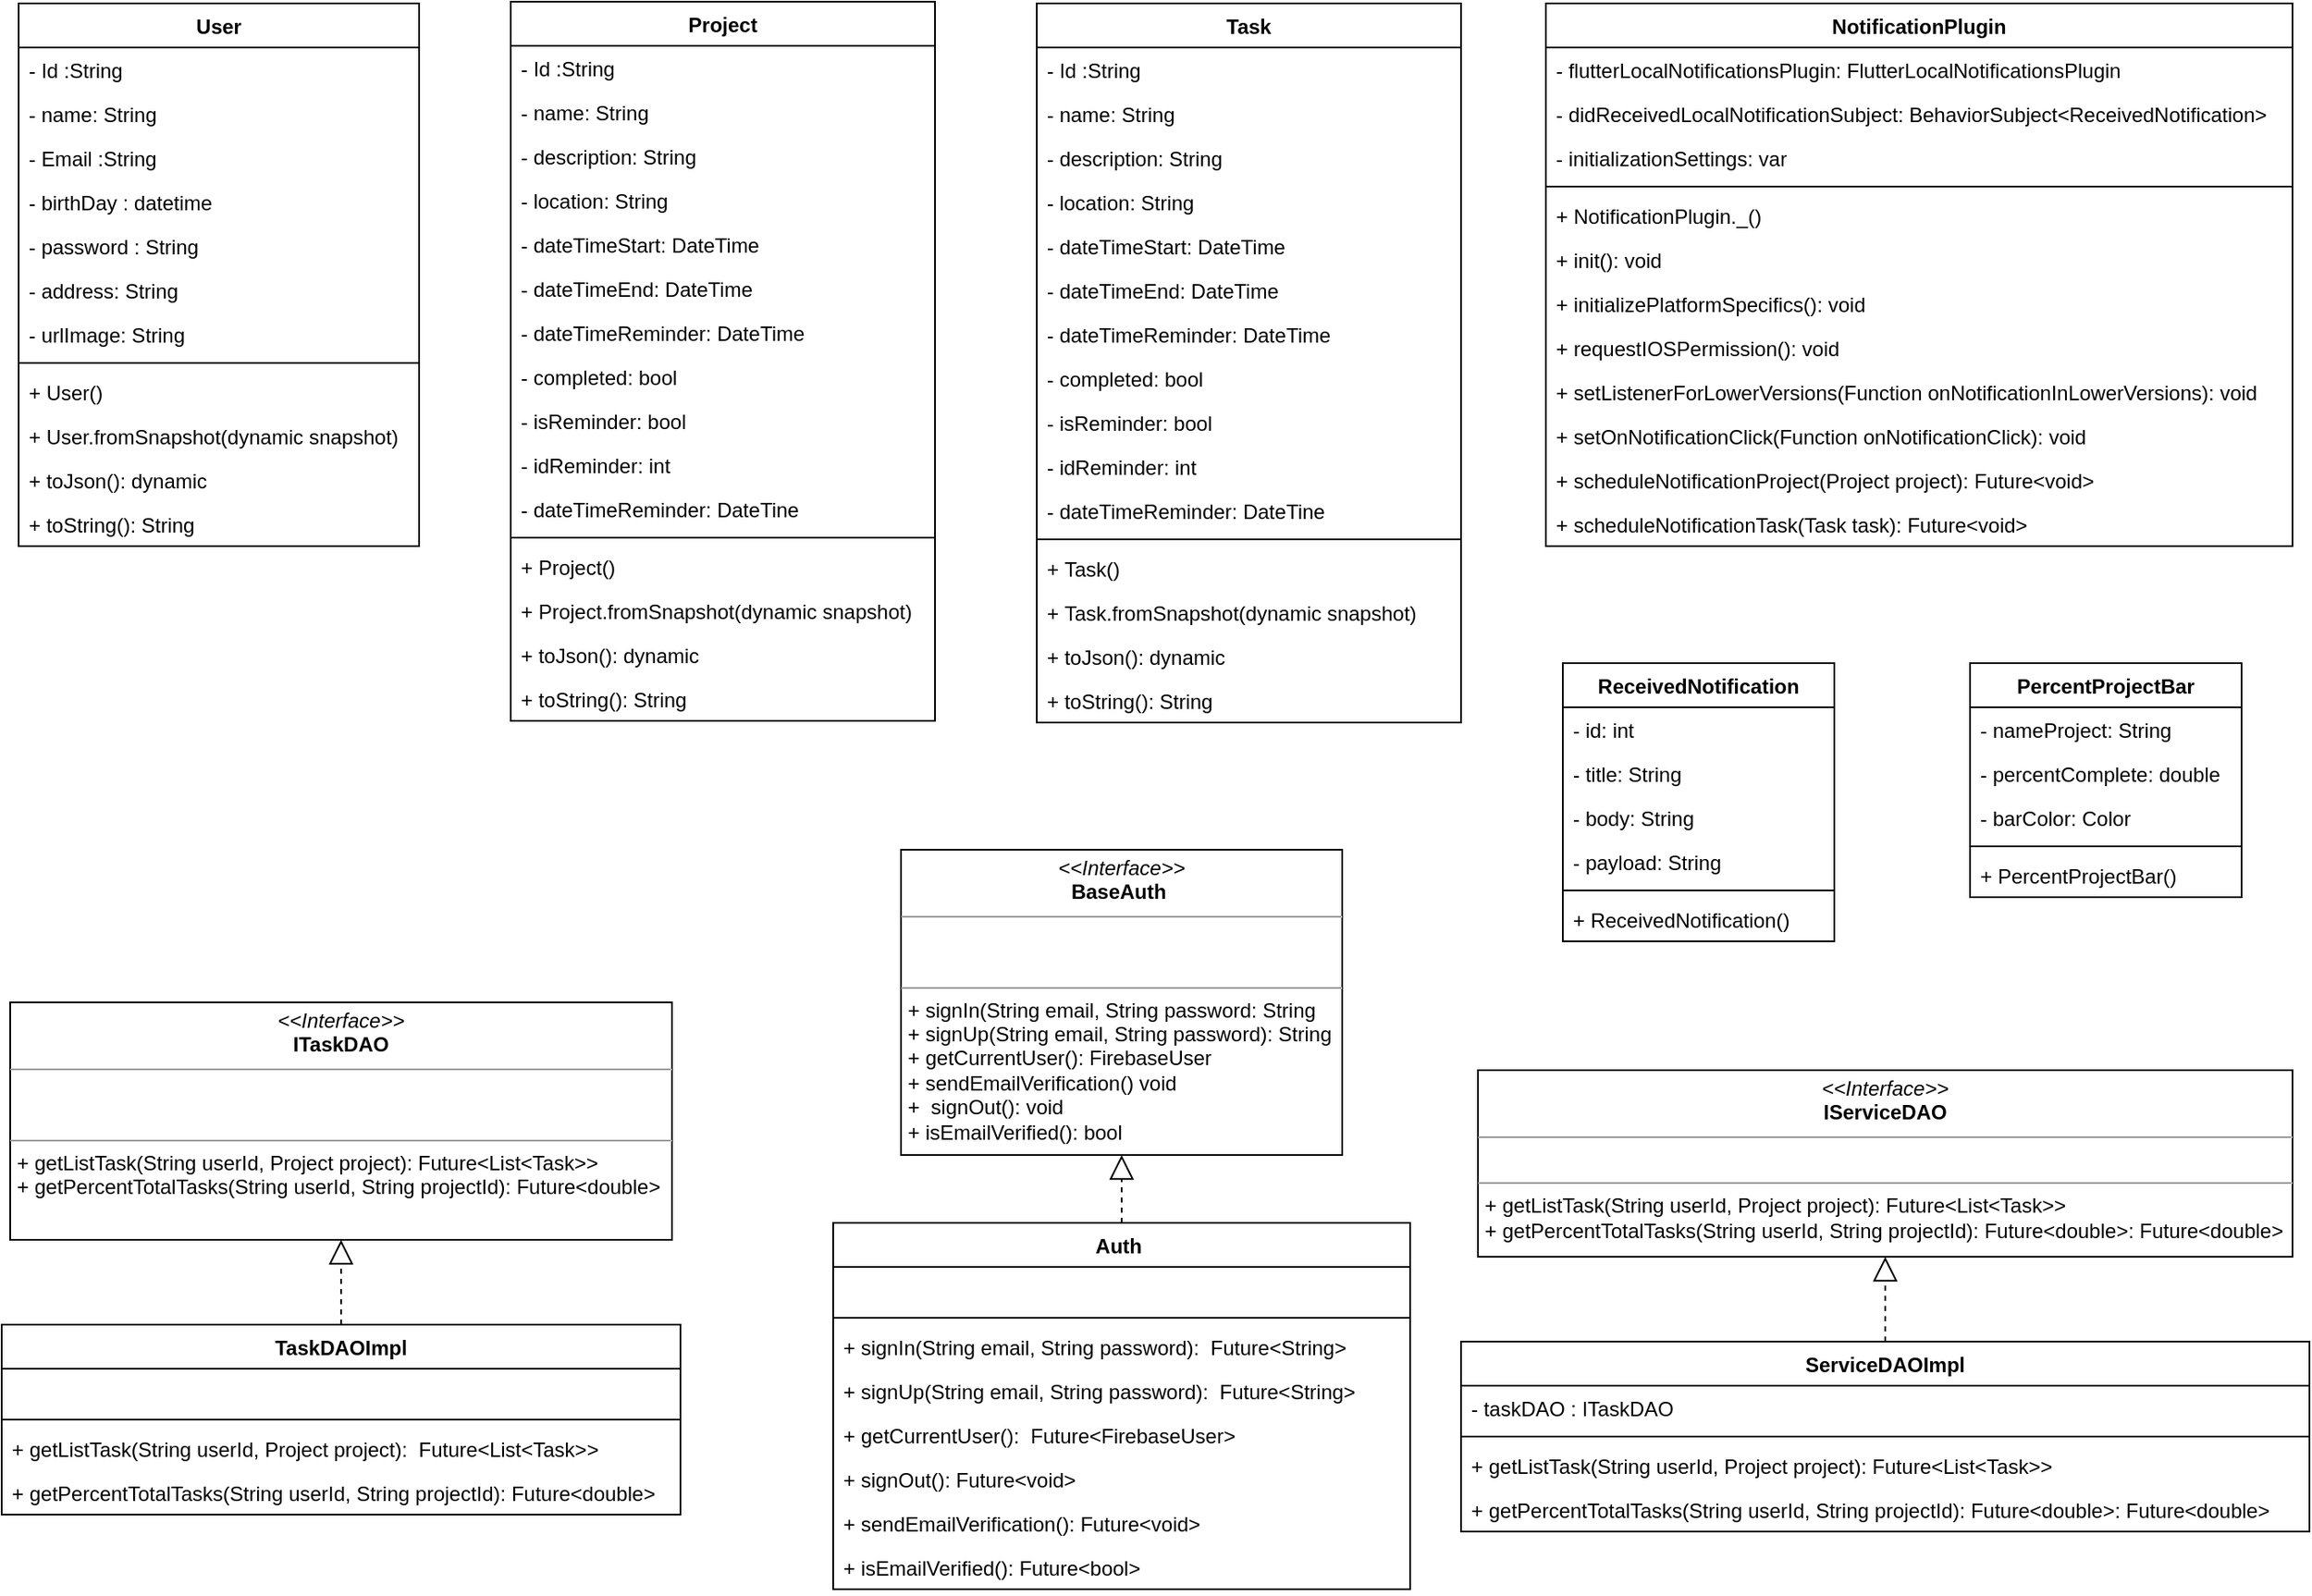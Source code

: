 <mxfile version="13.6.2" type="device" pages="2"><diagram id="C5RBs43oDa-KdzZeNtuy" name="Sơ đồ lớp"><mxGraphModel dx="852" dy="504" grid="1" gridSize="10" guides="1" tooltips="1" connect="1" arrows="1" fold="1" page="1" pageScale="1" pageWidth="827" pageHeight="1169" math="0" shadow="0"><root><mxCell id="WIyWlLk6GJQsqaUBKTNV-0"/><mxCell id="WIyWlLk6GJQsqaUBKTNV-1" parent="WIyWlLk6GJQsqaUBKTNV-0"/><mxCell id="zgOUmolnhPrq-VOvdI3u-84" value="&lt;p style=&quot;margin: 0px ; margin-top: 4px ; text-align: center&quot;&gt;&lt;i&gt;&amp;lt;&amp;lt;Interface&amp;gt;&amp;gt;&lt;/i&gt;&lt;br&gt;&lt;b&gt;ITaskDAO&lt;/b&gt;&lt;br&gt;&lt;/p&gt;&lt;hr size=&quot;1&quot;&gt;&lt;p style=&quot;margin: 0px ; margin-left: 4px&quot;&gt;&lt;br&gt;&lt;br&gt;&lt;/p&gt;&lt;hr size=&quot;1&quot;&gt;&lt;p style=&quot;margin: 0px ; margin-left: 4px&quot;&gt;+ getListTask(String userId, Project project):&amp;nbsp;Future&amp;lt;List&amp;lt;Task&amp;gt;&amp;gt;&lt;br&gt;&lt;/p&gt;&lt;p style=&quot;margin: 0px ; margin-left: 4px&quot;&gt;+&amp;nbsp;getPercentTotalTasks(String userId, String projectId):&amp;nbsp;Future&amp;lt;double&amp;gt;&lt;/p&gt;" style="verticalAlign=top;align=left;overflow=fill;fontSize=12;fontFamily=Helvetica;html=1;" parent="WIyWlLk6GJQsqaUBKTNV-1" vertex="1"><mxGeometry x="95" y="750" width="390" height="140" as="geometry"/></mxCell><mxCell id="zgOUmolnhPrq-VOvdI3u-89" value="" style="endArrow=block;dashed=1;endFill=0;endSize=12;html=1;exitX=0.5;exitY=0;exitDx=0;exitDy=0;entryX=0.5;entryY=1;entryDx=0;entryDy=0;" parent="WIyWlLk6GJQsqaUBKTNV-1" source="zgOUmolnhPrq-VOvdI3u-85" target="zgOUmolnhPrq-VOvdI3u-84" edge="1"><mxGeometry width="160" relative="1" as="geometry"><mxPoint x="580" y="1040" as="sourcePoint"/><mxPoint x="520" y="1020" as="targetPoint"/></mxGeometry></mxCell><mxCell id="E7Sa41L-DsWcDgEr7E8T-0" value="&lt;p style=&quot;margin: 0px ; margin-top: 4px ; text-align: center&quot;&gt;&lt;i&gt;&amp;lt;&amp;lt;Interface&amp;gt;&amp;gt;&lt;/i&gt;&lt;br&gt;&lt;b&gt;BaseAuth&amp;nbsp;&lt;/b&gt;&lt;br&gt;&lt;/p&gt;&lt;hr size=&quot;1&quot;&gt;&lt;p style=&quot;margin: 0px ; margin-left: 4px&quot;&gt;&lt;br&gt;&lt;br&gt;&lt;/p&gt;&lt;hr size=&quot;1&quot;&gt;&lt;p style=&quot;margin: 0px ; margin-left: 4px&quot;&gt;+ signIn(String email, String password: String&lt;br&gt;+&amp;nbsp;signUp(String email, String password): String&lt;br&gt;&lt;/p&gt;&lt;p style=&quot;margin: 0px ; margin-left: 4px&quot;&gt;+&amp;nbsp;getCurrentUser(): FirebaseUser&lt;/p&gt;&lt;p style=&quot;margin: 0px ; margin-left: 4px&quot;&gt;+ sendEmailVerification() void&lt;/p&gt;&lt;p style=&quot;margin: 0px ; margin-left: 4px&quot;&gt;+&amp;nbsp;&amp;nbsp;signOut(): void&lt;/p&gt;&lt;p style=&quot;margin: 0px ; margin-left: 4px&quot;&gt;+&amp;nbsp;isEmailVerified(): bool&lt;/p&gt;" style="verticalAlign=top;align=left;overflow=fill;fontSize=12;fontFamily=Helvetica;html=1;" parent="WIyWlLk6GJQsqaUBKTNV-1" vertex="1"><mxGeometry x="620" y="660" width="260" height="180" as="geometry"/></mxCell><mxCell id="E7Sa41L-DsWcDgEr7E8T-12" value="" style="endArrow=block;dashed=1;endFill=0;endSize=12;html=1;exitX=0.5;exitY=0;exitDx=0;exitDy=0;entryX=0.5;entryY=1;entryDx=0;entryDy=0;" parent="WIyWlLk6GJQsqaUBKTNV-1" source="E7Sa41L-DsWcDgEr7E8T-3" target="E7Sa41L-DsWcDgEr7E8T-0" edge="1"><mxGeometry width="160" relative="1" as="geometry"><mxPoint x="1169.5" y="1160" as="sourcePoint"/><mxPoint x="1169.5" y="1060" as="targetPoint"/></mxGeometry></mxCell><mxCell id="5ZVaQTAaqDMLyGEM3xmo-14" value="&lt;p style=&quot;margin: 0px ; margin-top: 4px ; text-align: center&quot;&gt;&lt;i&gt;&amp;lt;&amp;lt;Interface&amp;gt;&amp;gt;&lt;/i&gt;&lt;br&gt;&lt;b&gt;IServiceDAO&lt;/b&gt;&lt;br&gt;&lt;/p&gt;&lt;hr size=&quot;1&quot;&gt;&lt;p style=&quot;margin: 0px ; margin-left: 4px&quot;&gt;&lt;br&gt;&lt;/p&gt;&lt;hr size=&quot;1&quot;&gt;&lt;p style=&quot;margin: 0px ; margin-left: 4px&quot;&gt;+ getListTask(String userId, Project project):&amp;nbsp;Future&amp;lt;List&amp;lt;Task&amp;gt;&amp;gt;&amp;nbsp;&lt;br&gt;+ getPercentTotalTasks(String userId, String projectId):&amp;nbsp;Future&amp;lt;double&amp;gt;:&amp;nbsp;Future&amp;lt;double&amp;gt;&lt;/p&gt;" style="verticalAlign=top;align=left;overflow=fill;fontSize=12;fontFamily=Helvetica;html=1;" parent="WIyWlLk6GJQsqaUBKTNV-1" vertex="1"><mxGeometry x="960" y="790" width="480" height="110" as="geometry"/></mxCell><mxCell id="5ZVaQTAaqDMLyGEM3xmo-21" value="" style="endArrow=block;dashed=1;endFill=0;endSize=12;html=1;exitX=0.5;exitY=0;exitDx=0;exitDy=0;entryX=0.5;entryY=1;entryDx=0;entryDy=0;" parent="WIyWlLk6GJQsqaUBKTNV-1" source="5ZVaQTAaqDMLyGEM3xmo-15" target="5ZVaQTAaqDMLyGEM3xmo-14" edge="1"><mxGeometry width="160" relative="1" as="geometry"><mxPoint x="310" y="1090" as="sourcePoint"/><mxPoint x="470" y="1090" as="targetPoint"/></mxGeometry></mxCell><mxCell id="E7Sa41L-DsWcDgEr7E8T-3" value="Auth " style="swimlane;fontStyle=1;align=center;verticalAlign=top;childLayout=stackLayout;horizontal=1;startSize=26;horizontalStack=0;resizeParent=1;resizeParentMax=0;resizeLast=0;collapsible=1;marginBottom=0;" parent="WIyWlLk6GJQsqaUBKTNV-1" vertex="1"><mxGeometry x="580" y="880" width="340" height="216" as="geometry"/></mxCell><mxCell id="j83yG9mxriAAnCBUp7QZ-2" value=" " style="text;strokeColor=none;fillColor=none;align=left;verticalAlign=top;spacingLeft=4;spacingRight=4;overflow=hidden;rotatable=0;points=[[0,0.5],[1,0.5]];portConstraint=eastwest;" parent="E7Sa41L-DsWcDgEr7E8T-3" vertex="1"><mxGeometry y="26" width="340" height="26" as="geometry"/></mxCell><mxCell id="E7Sa41L-DsWcDgEr7E8T-4" value="" style="line;strokeWidth=1;fillColor=none;align=left;verticalAlign=middle;spacingTop=-1;spacingLeft=3;spacingRight=3;rotatable=0;labelPosition=right;points=[];portConstraint=eastwest;" parent="E7Sa41L-DsWcDgEr7E8T-3" vertex="1"><mxGeometry y="52" width="340" height="8" as="geometry"/></mxCell><mxCell id="E7Sa41L-DsWcDgEr7E8T-5" value="+ signIn(String email, String password):  Future&lt;String&gt;" style="text;strokeColor=none;fillColor=none;align=left;verticalAlign=top;spacingLeft=4;spacingRight=4;overflow=hidden;rotatable=0;points=[[0,0.5],[1,0.5]];portConstraint=eastwest;" parent="E7Sa41L-DsWcDgEr7E8T-3" vertex="1"><mxGeometry y="60" width="340" height="26" as="geometry"/></mxCell><mxCell id="E7Sa41L-DsWcDgEr7E8T-6" value="+ signUp(String email, String password):  Future&lt;String&gt;" style="text;strokeColor=none;fillColor=none;align=left;verticalAlign=top;spacingLeft=4;spacingRight=4;overflow=hidden;rotatable=0;points=[[0,0.5],[1,0.5]];portConstraint=eastwest;" parent="E7Sa41L-DsWcDgEr7E8T-3" vertex="1"><mxGeometry y="86" width="340" height="26" as="geometry"/></mxCell><mxCell id="E7Sa41L-DsWcDgEr7E8T-8" value="+ getCurrentUser():  Future&lt;FirebaseUser&gt;" style="text;strokeColor=none;fillColor=none;align=left;verticalAlign=top;spacingLeft=4;spacingRight=4;overflow=hidden;rotatable=0;points=[[0,0.5],[1,0.5]];portConstraint=eastwest;" parent="E7Sa41L-DsWcDgEr7E8T-3" vertex="1"><mxGeometry y="112" width="340" height="26" as="geometry"/></mxCell><mxCell id="E7Sa41L-DsWcDgEr7E8T-9" value="+ signOut(): Future&lt;void&gt;" style="text;strokeColor=none;fillColor=none;align=left;verticalAlign=top;spacingLeft=4;spacingRight=4;overflow=hidden;rotatable=0;points=[[0,0.5],[1,0.5]];portConstraint=eastwest;" parent="E7Sa41L-DsWcDgEr7E8T-3" vertex="1"><mxGeometry y="138" width="340" height="26" as="geometry"/></mxCell><mxCell id="E7Sa41L-DsWcDgEr7E8T-10" value="+ sendEmailVerification(): Future&lt;void&gt;" style="text;strokeColor=none;fillColor=none;align=left;verticalAlign=top;spacingLeft=4;spacingRight=4;overflow=hidden;rotatable=0;points=[[0,0.5],[1,0.5]];portConstraint=eastwest;" parent="E7Sa41L-DsWcDgEr7E8T-3" vertex="1"><mxGeometry y="164" width="340" height="26" as="geometry"/></mxCell><mxCell id="E7Sa41L-DsWcDgEr7E8T-11" value="+ isEmailVerified(): Future&lt;bool&gt;" style="text;strokeColor=none;fillColor=none;align=left;verticalAlign=top;spacingLeft=4;spacingRight=4;overflow=hidden;rotatable=0;points=[[0,0.5],[1,0.5]];portConstraint=eastwest;" parent="E7Sa41L-DsWcDgEr7E8T-3" vertex="1"><mxGeometry y="190" width="340" height="26" as="geometry"/></mxCell><mxCell id="zgOUmolnhPrq-VOvdI3u-85" value="TaskDAOImpl" style="swimlane;fontStyle=1;align=center;verticalAlign=top;childLayout=stackLayout;horizontal=1;startSize=26;horizontalStack=0;resizeParent=1;resizeParentMax=0;resizeLast=0;collapsible=1;marginBottom=0;" parent="WIyWlLk6GJQsqaUBKTNV-1" vertex="1"><mxGeometry x="90" y="940" width="400" height="112" as="geometry"/></mxCell><mxCell id="j83yG9mxriAAnCBUp7QZ-1" value=" " style="text;strokeColor=none;fillColor=none;align=left;verticalAlign=top;spacingLeft=4;spacingRight=4;overflow=hidden;rotatable=0;points=[[0,0.5],[1,0.5]];portConstraint=eastwest;" parent="zgOUmolnhPrq-VOvdI3u-85" vertex="1"><mxGeometry y="26" width="400" height="26" as="geometry"/></mxCell><mxCell id="zgOUmolnhPrq-VOvdI3u-86" value="" style="line;strokeWidth=1;fillColor=none;align=left;verticalAlign=middle;spacingTop=-1;spacingLeft=3;spacingRight=3;rotatable=0;labelPosition=right;points=[];portConstraint=eastwest;" parent="zgOUmolnhPrq-VOvdI3u-85" vertex="1"><mxGeometry y="52" width="400" height="8" as="geometry"/></mxCell><mxCell id="5ZVaQTAaqDMLyGEM3xmo-11" value="+ getListTask(String userId, Project project):  Future&lt;List&lt;Task&gt;&gt;" style="text;strokeColor=none;fillColor=none;align=left;verticalAlign=top;spacingLeft=4;spacingRight=4;overflow=hidden;rotatable=0;points=[[0,0.5],[1,0.5]];portConstraint=eastwest;" parent="zgOUmolnhPrq-VOvdI3u-85" vertex="1"><mxGeometry y="60" width="400" height="26" as="geometry"/></mxCell><mxCell id="zgOUmolnhPrq-VOvdI3u-87" value="+ getPercentTotalTasks(String userId, String projectId): Future&lt;double&gt;" style="text;strokeColor=none;fillColor=none;align=left;verticalAlign=top;spacingLeft=4;spacingRight=4;overflow=hidden;rotatable=0;points=[[0,0.5],[1,0.5]];portConstraint=eastwest;" parent="zgOUmolnhPrq-VOvdI3u-85" vertex="1"><mxGeometry y="86" width="400" height="26" as="geometry"/></mxCell><mxCell id="5ZVaQTAaqDMLyGEM3xmo-15" value="ServiceDAOImpl" style="swimlane;fontStyle=1;align=center;verticalAlign=top;childLayout=stackLayout;horizontal=1;startSize=26;horizontalStack=0;resizeParent=1;resizeParentMax=0;resizeLast=0;collapsible=1;marginBottom=0;" parent="WIyWlLk6GJQsqaUBKTNV-1" vertex="1"><mxGeometry x="950" y="950" width="500" height="112" as="geometry"/></mxCell><mxCell id="5ZVaQTAaqDMLyGEM3xmo-16" value="- taskDAO : ITaskDAO" style="text;strokeColor=none;fillColor=none;align=left;verticalAlign=top;spacingLeft=4;spacingRight=4;overflow=hidden;rotatable=0;points=[[0,0.5],[1,0.5]];portConstraint=eastwest;" parent="5ZVaQTAaqDMLyGEM3xmo-15" vertex="1"><mxGeometry y="26" width="500" height="26" as="geometry"/></mxCell><mxCell id="5ZVaQTAaqDMLyGEM3xmo-17" value="" style="line;strokeWidth=1;fillColor=none;align=left;verticalAlign=middle;spacingTop=-1;spacingLeft=3;spacingRight=3;rotatable=0;labelPosition=right;points=[];portConstraint=eastwest;" parent="5ZVaQTAaqDMLyGEM3xmo-15" vertex="1"><mxGeometry y="52" width="500" height="8" as="geometry"/></mxCell><mxCell id="5ZVaQTAaqDMLyGEM3xmo-20" value="+ getListTask(String userId, Project project): Future&lt;List&lt;Task&gt;&gt; " style="text;strokeColor=none;fillColor=none;align=left;verticalAlign=top;spacingLeft=4;spacingRight=4;overflow=hidden;rotatable=0;points=[[0,0.5],[1,0.5]];portConstraint=eastwest;" parent="5ZVaQTAaqDMLyGEM3xmo-15" vertex="1"><mxGeometry y="60" width="500" height="26" as="geometry"/></mxCell><mxCell id="5ZVaQTAaqDMLyGEM3xmo-18" value="+ getPercentTotalTasks(String userId, String projectId): Future&lt;double&gt;: Future&lt;double&gt;" style="text;strokeColor=none;fillColor=none;align=left;verticalAlign=top;spacingLeft=4;spacingRight=4;overflow=hidden;rotatable=0;points=[[0,0.5],[1,0.5]];portConstraint=eastwest;" parent="5ZVaQTAaqDMLyGEM3xmo-15" vertex="1"><mxGeometry y="86" width="500" height="26" as="geometry"/></mxCell><mxCell id="zgOUmolnhPrq-VOvdI3u-1" value="User" style="swimlane;fontStyle=1;align=center;verticalAlign=top;childLayout=stackLayout;horizontal=1;startSize=26;horizontalStack=0;resizeParent=1;resizeParentMax=0;resizeLast=0;collapsible=1;marginBottom=0;" parent="WIyWlLk6GJQsqaUBKTNV-1" vertex="1"><mxGeometry x="100" y="161" width="236" height="320" as="geometry"/></mxCell><mxCell id="zgOUmolnhPrq-VOvdI3u-70" value="- Id :String" style="text;strokeColor=none;fillColor=none;align=left;verticalAlign=top;spacingLeft=4;spacingRight=4;overflow=hidden;rotatable=0;points=[[0,0.5],[1,0.5]];portConstraint=eastwest;" parent="zgOUmolnhPrq-VOvdI3u-1" vertex="1"><mxGeometry y="26" width="236" height="26" as="geometry"/></mxCell><mxCell id="zgOUmolnhPrq-VOvdI3u-71" value="- name: String" style="text;strokeColor=none;fillColor=none;align=left;verticalAlign=top;spacingLeft=4;spacingRight=4;overflow=hidden;rotatable=0;points=[[0,0.5],[1,0.5]];portConstraint=eastwest;" parent="zgOUmolnhPrq-VOvdI3u-1" vertex="1"><mxGeometry y="52" width="236" height="26" as="geometry"/></mxCell><mxCell id="zgOUmolnhPrq-VOvdI3u-5" value="- Email :String" style="text;strokeColor=none;fillColor=none;align=left;verticalAlign=top;spacingLeft=4;spacingRight=4;overflow=hidden;rotatable=0;points=[[0,0.5],[1,0.5]];portConstraint=eastwest;" parent="zgOUmolnhPrq-VOvdI3u-1" vertex="1"><mxGeometry y="78" width="236" height="26" as="geometry"/></mxCell><mxCell id="zgOUmolnhPrq-VOvdI3u-9" value="- birthDay : datetime" style="text;strokeColor=none;fillColor=none;align=left;verticalAlign=top;spacingLeft=4;spacingRight=4;overflow=hidden;rotatable=0;points=[[0,0.5],[1,0.5]];portConstraint=eastwest;" parent="zgOUmolnhPrq-VOvdI3u-1" vertex="1"><mxGeometry y="104" width="236" height="26" as="geometry"/></mxCell><mxCell id="zgOUmolnhPrq-VOvdI3u-73" value="- password : String" style="text;strokeColor=none;fillColor=none;align=left;verticalAlign=top;spacingLeft=4;spacingRight=4;overflow=hidden;rotatable=0;points=[[0,0.5],[1,0.5]];portConstraint=eastwest;" parent="zgOUmolnhPrq-VOvdI3u-1" vertex="1"><mxGeometry y="130" width="236" height="26" as="geometry"/></mxCell><mxCell id="zgOUmolnhPrq-VOvdI3u-6" value="- address: String" style="text;strokeColor=none;fillColor=none;align=left;verticalAlign=top;spacingLeft=4;spacingRight=4;overflow=hidden;rotatable=0;points=[[0,0.5],[1,0.5]];portConstraint=eastwest;" parent="zgOUmolnhPrq-VOvdI3u-1" vertex="1"><mxGeometry y="156" width="236" height="26" as="geometry"/></mxCell><mxCell id="zgOUmolnhPrq-VOvdI3u-81" value="- urlImage: String" style="text;strokeColor=none;fillColor=none;align=left;verticalAlign=top;spacingLeft=4;spacingRight=4;overflow=hidden;rotatable=0;points=[[0,0.5],[1,0.5]];portConstraint=eastwest;" parent="zgOUmolnhPrq-VOvdI3u-1" vertex="1"><mxGeometry y="182" width="236" height="26" as="geometry"/></mxCell><mxCell id="zgOUmolnhPrq-VOvdI3u-3" value="" style="line;strokeWidth=1;fillColor=none;align=left;verticalAlign=middle;spacingTop=-1;spacingLeft=3;spacingRight=3;rotatable=0;labelPosition=right;points=[];portConstraint=eastwest;" parent="zgOUmolnhPrq-VOvdI3u-1" vertex="1"><mxGeometry y="208" width="236" height="8" as="geometry"/></mxCell><mxCell id="5ZVaQTAaqDMLyGEM3xmo-3" value="+ User()" style="text;strokeColor=none;fillColor=none;align=left;verticalAlign=top;spacingLeft=4;spacingRight=4;overflow=hidden;rotatable=0;points=[[0,0.5],[1,0.5]];portConstraint=eastwest;" parent="zgOUmolnhPrq-VOvdI3u-1" vertex="1"><mxGeometry y="216" width="236" height="26" as="geometry"/></mxCell><mxCell id="zgOUmolnhPrq-VOvdI3u-80" value="+ User.fromSnapshot(dynamic snapshot)" style="text;strokeColor=none;fillColor=none;align=left;verticalAlign=top;spacingLeft=4;spacingRight=4;overflow=hidden;rotatable=0;points=[[0,0.5],[1,0.5]];portConstraint=eastwest;" parent="zgOUmolnhPrq-VOvdI3u-1" vertex="1"><mxGeometry y="242" width="236" height="26" as="geometry"/></mxCell><mxCell id="5ZVaQTAaqDMLyGEM3xmo-4" value="+ toJson(): dynamic" style="text;strokeColor=none;fillColor=none;align=left;verticalAlign=top;spacingLeft=4;spacingRight=4;overflow=hidden;rotatable=0;points=[[0,0.5],[1,0.5]];portConstraint=eastwest;" parent="zgOUmolnhPrq-VOvdI3u-1" vertex="1"><mxGeometry y="268" width="236" height="26" as="geometry"/></mxCell><mxCell id="5ZVaQTAaqDMLyGEM3xmo-5" value="+ toString(): String" style="text;strokeColor=none;fillColor=none;align=left;verticalAlign=top;spacingLeft=4;spacingRight=4;overflow=hidden;rotatable=0;points=[[0,0.5],[1,0.5]];portConstraint=eastwest;" parent="zgOUmolnhPrq-VOvdI3u-1" vertex="1"><mxGeometry y="294" width="236" height="26" as="geometry"/></mxCell><mxCell id="5ZVaQTAaqDMLyGEM3xmo-29" value="NotificationPlugin" style="swimlane;fontStyle=1;align=center;verticalAlign=top;childLayout=stackLayout;horizontal=1;startSize=26;horizontalStack=0;resizeParent=1;resizeParentMax=0;resizeLast=0;collapsible=1;marginBottom=0;" parent="WIyWlLk6GJQsqaUBKTNV-1" vertex="1"><mxGeometry x="1000" y="161" width="440" height="320" as="geometry"/></mxCell><mxCell id="5ZVaQTAaqDMLyGEM3xmo-33" value="- flutterLocalNotificationsPlugin: FlutterLocalNotificationsPlugin" style="text;strokeColor=none;fillColor=none;align=left;verticalAlign=top;spacingLeft=4;spacingRight=4;overflow=hidden;rotatable=0;points=[[0,0.5],[1,0.5]];portConstraint=eastwest;" parent="5ZVaQTAaqDMLyGEM3xmo-29" vertex="1"><mxGeometry y="26" width="440" height="26" as="geometry"/></mxCell><mxCell id="5ZVaQTAaqDMLyGEM3xmo-34" value="- didReceivedLocalNotificationSubject: BehaviorSubject&lt;ReceivedNotification&gt;" style="text;strokeColor=none;fillColor=none;align=left;verticalAlign=top;spacingLeft=4;spacingRight=4;overflow=hidden;rotatable=0;points=[[0,0.5],[1,0.5]];portConstraint=eastwest;" parent="5ZVaQTAaqDMLyGEM3xmo-29" vertex="1"><mxGeometry y="52" width="440" height="26" as="geometry"/></mxCell><mxCell id="5ZVaQTAaqDMLyGEM3xmo-30" value="- initializationSettings: var" style="text;strokeColor=none;fillColor=none;align=left;verticalAlign=top;spacingLeft=4;spacingRight=4;overflow=hidden;rotatable=0;points=[[0,0.5],[1,0.5]];portConstraint=eastwest;" parent="5ZVaQTAaqDMLyGEM3xmo-29" vertex="1"><mxGeometry y="78" width="440" height="26" as="geometry"/></mxCell><mxCell id="5ZVaQTAaqDMLyGEM3xmo-31" value="" style="line;strokeWidth=1;fillColor=none;align=left;verticalAlign=middle;spacingTop=-1;spacingLeft=3;spacingRight=3;rotatable=0;labelPosition=right;points=[];portConstraint=eastwest;" parent="5ZVaQTAaqDMLyGEM3xmo-29" vertex="1"><mxGeometry y="104" width="440" height="8" as="geometry"/></mxCell><mxCell id="5ZVaQTAaqDMLyGEM3xmo-35" value="+ NotificationPlugin._()" style="text;strokeColor=none;fillColor=none;align=left;verticalAlign=top;spacingLeft=4;spacingRight=4;overflow=hidden;rotatable=0;points=[[0,0.5],[1,0.5]];portConstraint=eastwest;" parent="5ZVaQTAaqDMLyGEM3xmo-29" vertex="1"><mxGeometry y="112" width="440" height="26" as="geometry"/></mxCell><mxCell id="5ZVaQTAaqDMLyGEM3xmo-36" value="+ init(): void" style="text;strokeColor=none;fillColor=none;align=left;verticalAlign=top;spacingLeft=4;spacingRight=4;overflow=hidden;rotatable=0;points=[[0,0.5],[1,0.5]];portConstraint=eastwest;" parent="5ZVaQTAaqDMLyGEM3xmo-29" vertex="1"><mxGeometry y="138" width="440" height="26" as="geometry"/></mxCell><mxCell id="5ZVaQTAaqDMLyGEM3xmo-37" value="+ initializePlatformSpecifics(): void" style="text;strokeColor=none;fillColor=none;align=left;verticalAlign=top;spacingLeft=4;spacingRight=4;overflow=hidden;rotatable=0;points=[[0,0.5],[1,0.5]];portConstraint=eastwest;" parent="5ZVaQTAaqDMLyGEM3xmo-29" vertex="1"><mxGeometry y="164" width="440" height="26" as="geometry"/></mxCell><mxCell id="5ZVaQTAaqDMLyGEM3xmo-38" value="+ requestIOSPermission(): void" style="text;strokeColor=none;fillColor=none;align=left;verticalAlign=top;spacingLeft=4;spacingRight=4;overflow=hidden;rotatable=0;points=[[0,0.5],[1,0.5]];portConstraint=eastwest;" parent="5ZVaQTAaqDMLyGEM3xmo-29" vertex="1"><mxGeometry y="190" width="440" height="26" as="geometry"/></mxCell><mxCell id="5ZVaQTAaqDMLyGEM3xmo-39" value="+ setListenerForLowerVersions(Function onNotificationInLowerVersions): void" style="text;strokeColor=none;fillColor=none;align=left;verticalAlign=top;spacingLeft=4;spacingRight=4;overflow=hidden;rotatable=0;points=[[0,0.5],[1,0.5]];portConstraint=eastwest;" parent="5ZVaQTAaqDMLyGEM3xmo-29" vertex="1"><mxGeometry y="216" width="440" height="26" as="geometry"/></mxCell><mxCell id="5ZVaQTAaqDMLyGEM3xmo-40" value="+ setOnNotificationClick(Function onNotificationClick): void" style="text;strokeColor=none;fillColor=none;align=left;verticalAlign=top;spacingLeft=4;spacingRight=4;overflow=hidden;rotatable=0;points=[[0,0.5],[1,0.5]];portConstraint=eastwest;" parent="5ZVaQTAaqDMLyGEM3xmo-29" vertex="1"><mxGeometry y="242" width="440" height="26" as="geometry"/></mxCell><mxCell id="5ZVaQTAaqDMLyGEM3xmo-41" value="+ scheduleNotificationProject(Project project): Future&lt;void&gt;" style="text;strokeColor=none;fillColor=none;align=left;verticalAlign=top;spacingLeft=4;spacingRight=4;overflow=hidden;rotatable=0;points=[[0,0.5],[1,0.5]];portConstraint=eastwest;" parent="5ZVaQTAaqDMLyGEM3xmo-29" vertex="1"><mxGeometry y="268" width="440" height="26" as="geometry"/></mxCell><mxCell id="5ZVaQTAaqDMLyGEM3xmo-32" value="+ scheduleNotificationTask(Task task): Future&lt;void&gt;" style="text;strokeColor=none;fillColor=none;align=left;verticalAlign=top;spacingLeft=4;spacingRight=4;overflow=hidden;rotatable=0;points=[[0,0.5],[1,0.5]];portConstraint=eastwest;" parent="5ZVaQTAaqDMLyGEM3xmo-29" vertex="1"><mxGeometry y="294" width="440" height="26" as="geometry"/></mxCell><mxCell id="kBPaUsbVi5b46qi5EISK-0" value="PercentProjectBar" style="swimlane;fontStyle=1;align=center;verticalAlign=top;childLayout=stackLayout;horizontal=1;startSize=26;horizontalStack=0;resizeParent=1;resizeParentMax=0;resizeLast=0;collapsible=1;marginBottom=0;" parent="WIyWlLk6GJQsqaUBKTNV-1" vertex="1"><mxGeometry x="1250" y="550" width="160" height="138" as="geometry"/></mxCell><mxCell id="kBPaUsbVi5b46qi5EISK-1" value="- nameProject: String" style="text;strokeColor=none;fillColor=none;align=left;verticalAlign=top;spacingLeft=4;spacingRight=4;overflow=hidden;rotatable=0;points=[[0,0.5],[1,0.5]];portConstraint=eastwest;" parent="kBPaUsbVi5b46qi5EISK-0" vertex="1"><mxGeometry y="26" width="160" height="26" as="geometry"/></mxCell><mxCell id="kBPaUsbVi5b46qi5EISK-4" value="- percentComplete: double" style="text;strokeColor=none;fillColor=none;align=left;verticalAlign=top;spacingLeft=4;spacingRight=4;overflow=hidden;rotatable=0;points=[[0,0.5],[1,0.5]];portConstraint=eastwest;" parent="kBPaUsbVi5b46qi5EISK-0" vertex="1"><mxGeometry y="52" width="160" height="26" as="geometry"/></mxCell><mxCell id="kBPaUsbVi5b46qi5EISK-5" value="- barColor: Color" style="text;strokeColor=none;fillColor=none;align=left;verticalAlign=top;spacingLeft=4;spacingRight=4;overflow=hidden;rotatable=0;points=[[0,0.5],[1,0.5]];portConstraint=eastwest;" parent="kBPaUsbVi5b46qi5EISK-0" vertex="1"><mxGeometry y="78" width="160" height="26" as="geometry"/></mxCell><mxCell id="kBPaUsbVi5b46qi5EISK-2" value="" style="line;strokeWidth=1;fillColor=none;align=left;verticalAlign=middle;spacingTop=-1;spacingLeft=3;spacingRight=3;rotatable=0;labelPosition=right;points=[];portConstraint=eastwest;" parent="kBPaUsbVi5b46qi5EISK-0" vertex="1"><mxGeometry y="104" width="160" height="8" as="geometry"/></mxCell><mxCell id="kBPaUsbVi5b46qi5EISK-3" value="+ PercentProjectBar()" style="text;strokeColor=none;fillColor=none;align=left;verticalAlign=top;spacingLeft=4;spacingRight=4;overflow=hidden;rotatable=0;points=[[0,0.5],[1,0.5]];portConstraint=eastwest;" parent="kBPaUsbVi5b46qi5EISK-0" vertex="1"><mxGeometry y="112" width="160" height="26" as="geometry"/></mxCell><mxCell id="5ZVaQTAaqDMLyGEM3xmo-22" value="ReceivedNotification" style="swimlane;fontStyle=1;align=center;verticalAlign=top;childLayout=stackLayout;horizontal=1;startSize=26;horizontalStack=0;resizeParent=1;resizeParentMax=0;resizeLast=0;collapsible=1;marginBottom=0;" parent="WIyWlLk6GJQsqaUBKTNV-1" vertex="1"><mxGeometry x="1010" y="550" width="160" height="164" as="geometry"/></mxCell><mxCell id="5ZVaQTAaqDMLyGEM3xmo-23" value="- id: int" style="text;strokeColor=none;fillColor=none;align=left;verticalAlign=top;spacingLeft=4;spacingRight=4;overflow=hidden;rotatable=0;points=[[0,0.5],[1,0.5]];portConstraint=eastwest;" parent="5ZVaQTAaqDMLyGEM3xmo-22" vertex="1"><mxGeometry y="26" width="160" height="26" as="geometry"/></mxCell><mxCell id="5ZVaQTAaqDMLyGEM3xmo-26" value="- title: String" style="text;strokeColor=none;fillColor=none;align=left;verticalAlign=top;spacingLeft=4;spacingRight=4;overflow=hidden;rotatable=0;points=[[0,0.5],[1,0.5]];portConstraint=eastwest;" parent="5ZVaQTAaqDMLyGEM3xmo-22" vertex="1"><mxGeometry y="52" width="160" height="26" as="geometry"/></mxCell><mxCell id="5ZVaQTAaqDMLyGEM3xmo-27" value="- body: String" style="text;strokeColor=none;fillColor=none;align=left;verticalAlign=top;spacingLeft=4;spacingRight=4;overflow=hidden;rotatable=0;points=[[0,0.5],[1,0.5]];portConstraint=eastwest;" parent="5ZVaQTAaqDMLyGEM3xmo-22" vertex="1"><mxGeometry y="78" width="160" height="26" as="geometry"/></mxCell><mxCell id="5ZVaQTAaqDMLyGEM3xmo-28" value="- payload: String" style="text;strokeColor=none;fillColor=none;align=left;verticalAlign=top;spacingLeft=4;spacingRight=4;overflow=hidden;rotatable=0;points=[[0,0.5],[1,0.5]];portConstraint=eastwest;" parent="5ZVaQTAaqDMLyGEM3xmo-22" vertex="1"><mxGeometry y="104" width="160" height="26" as="geometry"/></mxCell><mxCell id="5ZVaQTAaqDMLyGEM3xmo-24" value="" style="line;strokeWidth=1;fillColor=none;align=left;verticalAlign=middle;spacingTop=-1;spacingLeft=3;spacingRight=3;rotatable=0;labelPosition=right;points=[];portConstraint=eastwest;" parent="5ZVaQTAaqDMLyGEM3xmo-22" vertex="1"><mxGeometry y="130" width="160" height="8" as="geometry"/></mxCell><mxCell id="5ZVaQTAaqDMLyGEM3xmo-25" value="+ ReceivedNotification()" style="text;strokeColor=none;fillColor=none;align=left;verticalAlign=top;spacingLeft=4;spacingRight=4;overflow=hidden;rotatable=0;points=[[0,0.5],[1,0.5]];portConstraint=eastwest;" parent="5ZVaQTAaqDMLyGEM3xmo-22" vertex="1"><mxGeometry y="138" width="160" height="26" as="geometry"/></mxCell><mxCell id="zgOUmolnhPrq-VOvdI3u-16" value="Project" style="swimlane;fontStyle=1;align=center;verticalAlign=top;childLayout=stackLayout;horizontal=1;startSize=26;horizontalStack=0;resizeParent=1;resizeParentMax=0;resizeLast=0;collapsible=1;marginBottom=0;" parent="WIyWlLk6GJQsqaUBKTNV-1" vertex="1"><mxGeometry x="390" y="160" width="250" height="424" as="geometry"/></mxCell><mxCell id="zgOUmolnhPrq-VOvdI3u-17" value="- Id :String" style="text;strokeColor=none;fillColor=none;align=left;verticalAlign=top;spacingLeft=4;spacingRight=4;overflow=hidden;rotatable=0;points=[[0,0.5],[1,0.5]];portConstraint=eastwest;" parent="zgOUmolnhPrq-VOvdI3u-16" vertex="1"><mxGeometry y="26" width="250" height="26" as="geometry"/></mxCell><mxCell id="zgOUmolnhPrq-VOvdI3u-32" value="- name: String" style="text;strokeColor=none;fillColor=none;align=left;verticalAlign=top;spacingLeft=4;spacingRight=4;overflow=hidden;rotatable=0;points=[[0,0.5],[1,0.5]];portConstraint=eastwest;" parent="zgOUmolnhPrq-VOvdI3u-16" vertex="1"><mxGeometry y="52" width="250" height="26" as="geometry"/></mxCell><mxCell id="zgOUmolnhPrq-VOvdI3u-33" value="- description: String" style="text;strokeColor=none;fillColor=none;align=left;verticalAlign=top;spacingLeft=4;spacingRight=4;overflow=hidden;rotatable=0;points=[[0,0.5],[1,0.5]];portConstraint=eastwest;" parent="zgOUmolnhPrq-VOvdI3u-16" vertex="1"><mxGeometry y="78" width="250" height="26" as="geometry"/></mxCell><mxCell id="zgOUmolnhPrq-VOvdI3u-34" value="- location: String" style="text;strokeColor=none;fillColor=none;align=left;verticalAlign=top;spacingLeft=4;spacingRight=4;overflow=hidden;rotatable=0;points=[[0,0.5],[1,0.5]];portConstraint=eastwest;" parent="zgOUmolnhPrq-VOvdI3u-16" vertex="1"><mxGeometry y="104" width="250" height="26" as="geometry"/></mxCell><mxCell id="zgOUmolnhPrq-VOvdI3u-36" value="- dateTimeStart: DateTime" style="text;strokeColor=none;fillColor=none;align=left;verticalAlign=top;spacingLeft=4;spacingRight=4;overflow=hidden;rotatable=0;points=[[0,0.5],[1,0.5]];portConstraint=eastwest;" parent="zgOUmolnhPrq-VOvdI3u-16" vertex="1"><mxGeometry y="130" width="250" height="26" as="geometry"/></mxCell><mxCell id="zgOUmolnhPrq-VOvdI3u-37" value="- dateTimeEnd: DateTime" style="text;strokeColor=none;fillColor=none;align=left;verticalAlign=top;spacingLeft=4;spacingRight=4;overflow=hidden;rotatable=0;points=[[0,0.5],[1,0.5]];portConstraint=eastwest;" parent="zgOUmolnhPrq-VOvdI3u-16" vertex="1"><mxGeometry y="156" width="250" height="26" as="geometry"/></mxCell><mxCell id="zgOUmolnhPrq-VOvdI3u-41" value="- dateTimeReminder: DateTime" style="text;strokeColor=none;fillColor=none;align=left;verticalAlign=top;spacingLeft=4;spacingRight=4;overflow=hidden;rotatable=0;points=[[0,0.5],[1,0.5]];portConstraint=eastwest;" parent="zgOUmolnhPrq-VOvdI3u-16" vertex="1"><mxGeometry y="182" width="250" height="26" as="geometry"/></mxCell><mxCell id="zgOUmolnhPrq-VOvdI3u-38" value="- completed: bool" style="text;strokeColor=none;fillColor=none;align=left;verticalAlign=top;spacingLeft=4;spacingRight=4;overflow=hidden;rotatable=0;points=[[0,0.5],[1,0.5]];portConstraint=eastwest;" parent="zgOUmolnhPrq-VOvdI3u-16" vertex="1"><mxGeometry y="208" width="250" height="26" as="geometry"/></mxCell><mxCell id="zgOUmolnhPrq-VOvdI3u-39" value="- isReminder: bool" style="text;strokeColor=none;fillColor=none;align=left;verticalAlign=top;spacingLeft=4;spacingRight=4;overflow=hidden;rotatable=0;points=[[0,0.5],[1,0.5]];portConstraint=eastwest;" parent="zgOUmolnhPrq-VOvdI3u-16" vertex="1"><mxGeometry y="234" width="250" height="26" as="geometry"/></mxCell><mxCell id="zgOUmolnhPrq-VOvdI3u-40" value="- idReminder: int" style="text;strokeColor=none;fillColor=none;align=left;verticalAlign=top;spacingLeft=4;spacingRight=4;overflow=hidden;rotatable=0;points=[[0,0.5],[1,0.5]];portConstraint=eastwest;" parent="zgOUmolnhPrq-VOvdI3u-16" vertex="1"><mxGeometry y="260" width="250" height="26" as="geometry"/></mxCell><mxCell id="5ZVaQTAaqDMLyGEM3xmo-7" value="- dateTimeReminder: DateTine" style="text;strokeColor=none;fillColor=none;align=left;verticalAlign=top;spacingLeft=4;spacingRight=4;overflow=hidden;rotatable=0;points=[[0,0.5],[1,0.5]];portConstraint=eastwest;" parent="zgOUmolnhPrq-VOvdI3u-16" vertex="1"><mxGeometry y="286" width="250" height="26" as="geometry"/></mxCell><mxCell id="zgOUmolnhPrq-VOvdI3u-23" value="" style="line;strokeWidth=1;fillColor=none;align=left;verticalAlign=middle;spacingTop=-1;spacingLeft=3;spacingRight=3;rotatable=0;labelPosition=right;points=[];portConstraint=eastwest;" parent="zgOUmolnhPrq-VOvdI3u-16" vertex="1"><mxGeometry y="312" width="250" height="8" as="geometry"/></mxCell><mxCell id="5ZVaQTAaqDMLyGEM3xmo-0" value="+ Project()" style="text;strokeColor=none;fillColor=none;align=left;verticalAlign=top;spacingLeft=4;spacingRight=4;overflow=hidden;rotatable=0;points=[[0,0.5],[1,0.5]];portConstraint=eastwest;" parent="zgOUmolnhPrq-VOvdI3u-16" vertex="1"><mxGeometry y="320" width="250" height="26" as="geometry"/></mxCell><mxCell id="5ZVaQTAaqDMLyGEM3xmo-1" value="+ Project.fromSnapshot(dynamic snapshot)" style="text;strokeColor=none;fillColor=none;align=left;verticalAlign=top;spacingLeft=4;spacingRight=4;overflow=hidden;rotatable=0;points=[[0,0.5],[1,0.5]];portConstraint=eastwest;" parent="zgOUmolnhPrq-VOvdI3u-16" vertex="1"><mxGeometry y="346" width="250" height="26" as="geometry"/></mxCell><mxCell id="5ZVaQTAaqDMLyGEM3xmo-2" value="+ toJson(): dynamic" style="text;strokeColor=none;fillColor=none;align=left;verticalAlign=top;spacingLeft=4;spacingRight=4;overflow=hidden;rotatable=0;points=[[0,0.5],[1,0.5]];portConstraint=eastwest;" parent="zgOUmolnhPrq-VOvdI3u-16" vertex="1"><mxGeometry y="372" width="250" height="26" as="geometry"/></mxCell><mxCell id="zgOUmolnhPrq-VOvdI3u-74" value="+ toString(): String" style="text;strokeColor=none;fillColor=none;align=left;verticalAlign=top;spacingLeft=4;spacingRight=4;overflow=hidden;rotatable=0;points=[[0,0.5],[1,0.5]];portConstraint=eastwest;" parent="zgOUmolnhPrq-VOvdI3u-16" vertex="1"><mxGeometry y="398" width="250" height="26" as="geometry"/></mxCell><mxCell id="zgOUmolnhPrq-VOvdI3u-42" value="Task" style="swimlane;fontStyle=1;align=center;verticalAlign=top;childLayout=stackLayout;horizontal=1;startSize=26;horizontalStack=0;resizeParent=1;resizeParentMax=0;resizeLast=0;collapsible=1;marginBottom=0;" parent="WIyWlLk6GJQsqaUBKTNV-1" vertex="1"><mxGeometry x="700" y="161" width="250" height="424" as="geometry"/></mxCell><mxCell id="zgOUmolnhPrq-VOvdI3u-43" value="- Id :String" style="text;strokeColor=none;fillColor=none;align=left;verticalAlign=top;spacingLeft=4;spacingRight=4;overflow=hidden;rotatable=0;points=[[0,0.5],[1,0.5]];portConstraint=eastwest;" parent="zgOUmolnhPrq-VOvdI3u-42" vertex="1"><mxGeometry y="26" width="250" height="26" as="geometry"/></mxCell><mxCell id="zgOUmolnhPrq-VOvdI3u-44" value="- name: String" style="text;strokeColor=none;fillColor=none;align=left;verticalAlign=top;spacingLeft=4;spacingRight=4;overflow=hidden;rotatable=0;points=[[0,0.5],[1,0.5]];portConstraint=eastwest;" parent="zgOUmolnhPrq-VOvdI3u-42" vertex="1"><mxGeometry y="52" width="250" height="26" as="geometry"/></mxCell><mxCell id="zgOUmolnhPrq-VOvdI3u-45" value="- description: String" style="text;strokeColor=none;fillColor=none;align=left;verticalAlign=top;spacingLeft=4;spacingRight=4;overflow=hidden;rotatable=0;points=[[0,0.5],[1,0.5]];portConstraint=eastwest;" parent="zgOUmolnhPrq-VOvdI3u-42" vertex="1"><mxGeometry y="78" width="250" height="26" as="geometry"/></mxCell><mxCell id="zgOUmolnhPrq-VOvdI3u-47" value="- location: String" style="text;strokeColor=none;fillColor=none;align=left;verticalAlign=top;spacingLeft=4;spacingRight=4;overflow=hidden;rotatable=0;points=[[0,0.5],[1,0.5]];portConstraint=eastwest;" parent="zgOUmolnhPrq-VOvdI3u-42" vertex="1"><mxGeometry y="104" width="250" height="26" as="geometry"/></mxCell><mxCell id="zgOUmolnhPrq-VOvdI3u-48" value="- dateTimeStart: DateTime" style="text;strokeColor=none;fillColor=none;align=left;verticalAlign=top;spacingLeft=4;spacingRight=4;overflow=hidden;rotatable=0;points=[[0,0.5],[1,0.5]];portConstraint=eastwest;" parent="zgOUmolnhPrq-VOvdI3u-42" vertex="1"><mxGeometry y="130" width="250" height="26" as="geometry"/></mxCell><mxCell id="zgOUmolnhPrq-VOvdI3u-49" value="- dateTimeEnd: DateTime" style="text;strokeColor=none;fillColor=none;align=left;verticalAlign=top;spacingLeft=4;spacingRight=4;overflow=hidden;rotatable=0;points=[[0,0.5],[1,0.5]];portConstraint=eastwest;" parent="zgOUmolnhPrq-VOvdI3u-42" vertex="1"><mxGeometry y="156" width="250" height="26" as="geometry"/></mxCell><mxCell id="zgOUmolnhPrq-VOvdI3u-50" value="- dateTimeReminder: DateTime" style="text;strokeColor=none;fillColor=none;align=left;verticalAlign=top;spacingLeft=4;spacingRight=4;overflow=hidden;rotatable=0;points=[[0,0.5],[1,0.5]];portConstraint=eastwest;" parent="zgOUmolnhPrq-VOvdI3u-42" vertex="1"><mxGeometry y="182" width="250" height="26" as="geometry"/></mxCell><mxCell id="zgOUmolnhPrq-VOvdI3u-51" value="- completed: bool" style="text;strokeColor=none;fillColor=none;align=left;verticalAlign=top;spacingLeft=4;spacingRight=4;overflow=hidden;rotatable=0;points=[[0,0.5],[1,0.5]];portConstraint=eastwest;" parent="zgOUmolnhPrq-VOvdI3u-42" vertex="1"><mxGeometry y="208" width="250" height="26" as="geometry"/></mxCell><mxCell id="zgOUmolnhPrq-VOvdI3u-52" value="- isReminder: bool" style="text;strokeColor=none;fillColor=none;align=left;verticalAlign=top;spacingLeft=4;spacingRight=4;overflow=hidden;rotatable=0;points=[[0,0.5],[1,0.5]];portConstraint=eastwest;" parent="zgOUmolnhPrq-VOvdI3u-42" vertex="1"><mxGeometry y="234" width="250" height="26" as="geometry"/></mxCell><mxCell id="zgOUmolnhPrq-VOvdI3u-53" value="- idReminder: int" style="text;strokeColor=none;fillColor=none;align=left;verticalAlign=top;spacingLeft=4;spacingRight=4;overflow=hidden;rotatable=0;points=[[0,0.5],[1,0.5]];portConstraint=eastwest;" parent="zgOUmolnhPrq-VOvdI3u-42" vertex="1"><mxGeometry y="260" width="250" height="26" as="geometry"/></mxCell><mxCell id="5ZVaQTAaqDMLyGEM3xmo-6" value="- dateTimeReminder: DateTine" style="text;strokeColor=none;fillColor=none;align=left;verticalAlign=top;spacingLeft=4;spacingRight=4;overflow=hidden;rotatable=0;points=[[0,0.5],[1,0.5]];portConstraint=eastwest;" parent="zgOUmolnhPrq-VOvdI3u-42" vertex="1"><mxGeometry y="286" width="250" height="26" as="geometry"/></mxCell><mxCell id="zgOUmolnhPrq-VOvdI3u-54" value="" style="line;strokeWidth=1;fillColor=none;align=left;verticalAlign=middle;spacingTop=-1;spacingLeft=3;spacingRight=3;rotatable=0;labelPosition=right;points=[];portConstraint=eastwest;" parent="zgOUmolnhPrq-VOvdI3u-42" vertex="1"><mxGeometry y="312" width="250" height="8" as="geometry"/></mxCell><mxCell id="zgOUmolnhPrq-VOvdI3u-61" value="+ Task()" style="text;strokeColor=none;fillColor=none;align=left;verticalAlign=top;spacingLeft=4;spacingRight=4;overflow=hidden;rotatable=0;points=[[0,0.5],[1,0.5]];portConstraint=eastwest;" parent="zgOUmolnhPrq-VOvdI3u-42" vertex="1"><mxGeometry y="320" width="250" height="26" as="geometry"/></mxCell><mxCell id="5ZVaQTAaqDMLyGEM3xmo-8" value="+ Task.fromSnapshot(dynamic snapshot)" style="text;strokeColor=none;fillColor=none;align=left;verticalAlign=top;spacingLeft=4;spacingRight=4;overflow=hidden;rotatable=0;points=[[0,0.5],[1,0.5]];portConstraint=eastwest;" parent="zgOUmolnhPrq-VOvdI3u-42" vertex="1"><mxGeometry y="346" width="250" height="26" as="geometry"/></mxCell><mxCell id="5ZVaQTAaqDMLyGEM3xmo-9" value="+ toJson(): dynamic" style="text;strokeColor=none;fillColor=none;align=left;verticalAlign=top;spacingLeft=4;spacingRight=4;overflow=hidden;rotatable=0;points=[[0,0.5],[1,0.5]];portConstraint=eastwest;" parent="zgOUmolnhPrq-VOvdI3u-42" vertex="1"><mxGeometry y="372" width="250" height="26" as="geometry"/></mxCell><mxCell id="5ZVaQTAaqDMLyGEM3xmo-10" value="+ toString(): String" style="text;strokeColor=none;fillColor=none;align=left;verticalAlign=top;spacingLeft=4;spacingRight=4;overflow=hidden;rotatable=0;points=[[0,0.5],[1,0.5]];portConstraint=eastwest;" parent="zgOUmolnhPrq-VOvdI3u-42" vertex="1"><mxGeometry y="398" width="250" height="26" as="geometry"/></mxCell></root></mxGraphModel></diagram><diagram id="rPOvdSICBIz0Z37pTCRl" name="Use case"><mxGraphModel dx="2586" dy="2140" grid="1" gridSize="10" guides="1" tooltips="1" connect="1" arrows="1" fold="1" page="1" pageScale="1" pageWidth="850" pageHeight="1100" math="0" shadow="0"><root><mxCell id="eR0O8XbMaux0kHsTLvBj-0"/><mxCell id="eR0O8XbMaux0kHsTLvBj-1" parent="eR0O8XbMaux0kHsTLvBj-0"/><mxCell id="eR0O8XbMaux0kHsTLvBj-38" value="&lt;p style=&quot;margin: 0px ; margin-top: 4px ; text-align: center&quot;&gt;&lt;br&gt;&lt;b&gt;TaskCV - Quản lý lập lịch cá nhân&lt;/b&gt;&lt;/p&gt;" style="verticalAlign=top;align=left;overflow=fill;fontSize=12;fontFamily=Helvetica;html=1;" vertex="1" parent="eR0O8XbMaux0kHsTLvBj-1"><mxGeometry x="-250" y="-140" width="1080" height="890" as="geometry"/></mxCell><mxCell id="eR0O8XbMaux0kHsTLvBj-2" value="Người dùng" style="shape=umlActor;verticalLabelPosition=bottom;verticalAlign=top;html=1;" vertex="1" parent="eR0O8XbMaux0kHsTLvBj-1"><mxGeometry x="990" y="220" width="30" height="60" as="geometry"/></mxCell><mxCell id="eR0O8XbMaux0kHsTLvBj-4" value="Đăng ký" style="ellipse;whiteSpace=wrap;html=1;" vertex="1" parent="eR0O8XbMaux0kHsTLvBj-1"><mxGeometry x="390" y="80" width="140" height="70" as="geometry"/></mxCell><mxCell id="eR0O8XbMaux0kHsTLvBj-5" value="Đăng nhập" style="ellipse;whiteSpace=wrap;html=1;" vertex="1" parent="eR0O8XbMaux0kHsTLvBj-1"><mxGeometry x="390" y="400" width="140" height="70" as="geometry"/></mxCell><mxCell id="eR0O8XbMaux0kHsTLvBj-6" value="Xác thực tài khoản" style="ellipse;whiteSpace=wrap;html=1;" vertex="1" parent="eR0O8XbMaux0kHsTLvBj-1"><mxGeometry x="580" y="-70" width="140" height="70" as="geometry"/></mxCell><mxCell id="eR0O8XbMaux0kHsTLvBj-7" value="Đăng xuất" style="ellipse;whiteSpace=wrap;html=1;" vertex="1" parent="eR0O8XbMaux0kHsTLvBj-1"><mxGeometry x="580" y="50" width="140" height="70" as="geometry"/></mxCell><mxCell id="eR0O8XbMaux0kHsTLvBj-8" value="Quản lý dự án cá nhân" style="ellipse;whiteSpace=wrap;html=1;" vertex="1" parent="eR0O8XbMaux0kHsTLvBj-1"><mxGeometry x="20" y="90" width="140" height="90" as="geometry"/></mxCell><mxCell id="eR0O8XbMaux0kHsTLvBj-9" value="Quản lý nhiệm vụ cá nhân" style="ellipse;whiteSpace=wrap;html=1;" vertex="1" parent="eR0O8XbMaux0kHsTLvBj-1"><mxGeometry x="-10" y="460" width="140" height="90" as="geometry"/></mxCell><mxCell id="eR0O8XbMaux0kHsTLvBj-10" value="Đặt lịch thông báo cho dự án" style="ellipse;whiteSpace=wrap;html=1;" vertex="1" parent="eR0O8XbMaux0kHsTLvBj-1"><mxGeometry x="-140" y="205" width="110" height="110" as="geometry"/></mxCell><mxCell id="eR0O8XbMaux0kHsTLvBj-11" value="Đặt lịch thông báo cho nhiệm vụ" style="ellipse;whiteSpace=wrap;html=1;" vertex="1" parent="eR0O8XbMaux0kHsTLvBj-1"><mxGeometry x="235" y="570" width="110" height="110" as="geometry"/></mxCell><mxCell id="eR0O8XbMaux0kHsTLvBj-12" value="Cập nhật thông tin cá nhân" style="ellipse;whiteSpace=wrap;html=1;" vertex="1" parent="eR0O8XbMaux0kHsTLvBj-1"><mxGeometry x="600" y="540" width="140" height="90" as="geometry"/></mxCell><mxCell id="eR0O8XbMaux0kHsTLvBj-13" value="Xem thống kê tiến độ hoàn thành của các dự án trong khoảng thời gian cho trước" style="ellipse;whiteSpace=wrap;html=1;" vertex="1" parent="eR0O8XbMaux0kHsTLvBj-1"><mxGeometry x="-20" y="300" width="200" height="110" as="geometry"/></mxCell><mxCell id="eR0O8XbMaux0kHsTLvBj-16" value="&amp;lt;&amp;lt;include&amp;gt;&amp;gt;" style="endArrow=open;endSize=12;dashed=1;html=1;entryX=0;entryY=0;entryDx=0;entryDy=0;exitX=1;exitY=0.5;exitDx=0;exitDy=0;" edge="1" parent="eR0O8XbMaux0kHsTLvBj-1" source="eR0O8XbMaux0kHsTLvBj-8" target="eR0O8XbMaux0kHsTLvBj-5"><mxGeometry width="160" relative="1" as="geometry"><mxPoint x="240" y="340" as="sourcePoint"/><mxPoint x="460" y="360" as="targetPoint"/></mxGeometry></mxCell><mxCell id="eR0O8XbMaux0kHsTLvBj-17" value="&amp;lt;&amp;lt;include&amp;gt;&amp;gt;" style="endArrow=open;endSize=12;dashed=1;html=1;entryX=0;entryY=1;entryDx=0;entryDy=0;" edge="1" parent="eR0O8XbMaux0kHsTLvBj-1" source="eR0O8XbMaux0kHsTLvBj-9" target="eR0O8XbMaux0kHsTLvBj-5"><mxGeometry width="160" relative="1" as="geometry"><mxPoint x="230" y="255" as="sourcePoint"/><mxPoint x="490" y="385" as="targetPoint"/></mxGeometry></mxCell><mxCell id="eR0O8XbMaux0kHsTLvBj-18" value="&amp;lt;&amp;lt;include&amp;gt;&amp;gt;" style="endArrow=open;endSize=12;dashed=1;html=1;entryX=0;entryY=1;entryDx=0;entryDy=0;exitX=0.5;exitY=0;exitDx=0;exitDy=0;" edge="1" parent="eR0O8XbMaux0kHsTLvBj-1" source="eR0O8XbMaux0kHsTLvBj-10" target="eR0O8XbMaux0kHsTLvBj-8"><mxGeometry width="160" relative="1" as="geometry"><mxPoint x="230" y="255" as="sourcePoint"/><mxPoint x="490" y="385" as="targetPoint"/></mxGeometry></mxCell><mxCell id="eR0O8XbMaux0kHsTLvBj-19" value="&amp;lt;&amp;lt;include&amp;gt;&amp;gt;" style="endArrow=open;endSize=12;dashed=1;html=1;entryX=1;entryY=1;entryDx=0;entryDy=0;exitX=0;exitY=0;exitDx=0;exitDy=0;" edge="1" parent="eR0O8XbMaux0kHsTLvBj-1" source="eR0O8XbMaux0kHsTLvBj-11" target="eR0O8XbMaux0kHsTLvBj-9"><mxGeometry width="160" relative="1" as="geometry"><mxPoint x="240" y="265" as="sourcePoint"/><mxPoint x="500" y="395" as="targetPoint"/></mxGeometry></mxCell><mxCell id="eR0O8XbMaux0kHsTLvBj-20" value="&amp;lt;&amp;lt;include&amp;gt;&amp;gt;" style="endArrow=open;endSize=12;dashed=1;html=1;entryX=0.5;entryY=1;entryDx=0;entryDy=0;exitX=0.5;exitY=0;exitDx=0;exitDy=0;" edge="1" parent="eR0O8XbMaux0kHsTLvBj-1" source="eR0O8XbMaux0kHsTLvBj-13" target="eR0O8XbMaux0kHsTLvBj-8"><mxGeometry width="160" relative="1" as="geometry"><mxPoint x="250" y="275" as="sourcePoint"/><mxPoint x="510" y="405" as="targetPoint"/></mxGeometry></mxCell><mxCell id="eR0O8XbMaux0kHsTLvBj-21" value="&amp;lt;&amp;lt;include&amp;gt;&amp;gt;" style="endArrow=open;endSize=12;dashed=1;html=1;entryX=0.5;entryY=1;entryDx=0;entryDy=0;exitX=0.5;exitY=0;exitDx=0;exitDy=0;" edge="1" parent="eR0O8XbMaux0kHsTLvBj-1" source="eR0O8XbMaux0kHsTLvBj-5" target="eR0O8XbMaux0kHsTLvBj-4"><mxGeometry width="160" relative="1" as="geometry"><mxPoint x="260" y="285" as="sourcePoint"/><mxPoint x="520" y="415" as="targetPoint"/></mxGeometry></mxCell><mxCell id="eR0O8XbMaux0kHsTLvBj-22" value="Thêm dự án" style="ellipse;whiteSpace=wrap;html=1;" vertex="1" parent="eR0O8XbMaux0kHsTLvBj-1"><mxGeometry x="-20" y="-70" width="140" height="90" as="geometry"/></mxCell><mxCell id="eR0O8XbMaux0kHsTLvBj-23" value="Cập nhật dự án" style="ellipse;whiteSpace=wrap;html=1;" vertex="1" parent="eR0O8XbMaux0kHsTLvBj-1"><mxGeometry x="210" y="-10" width="140" height="90" as="geometry"/></mxCell><mxCell id="eR0O8XbMaux0kHsTLvBj-24" value="Xóa dự án" style="ellipse;whiteSpace=wrap;html=1;" vertex="1" parent="eR0O8XbMaux0kHsTLvBj-1"><mxGeometry x="-200" y="30" width="140" height="90" as="geometry"/></mxCell><mxCell id="eR0O8XbMaux0kHsTLvBj-25" value="&amp;lt;&amp;lt;extend&amp;gt;&amp;gt;" style="endArrow=open;endSize=12;dashed=1;html=1;entryX=0.5;entryY=1;entryDx=0;entryDy=0;exitX=0.5;exitY=0;exitDx=0;exitDy=0;" edge="1" parent="eR0O8XbMaux0kHsTLvBj-1" source="eR0O8XbMaux0kHsTLvBj-8" target="eR0O8XbMaux0kHsTLvBj-22"><mxGeometry width="160" relative="1" as="geometry"><mxPoint x="96.5" y="300" as="sourcePoint"/><mxPoint x="-29.003" y="146.82" as="targetPoint"/></mxGeometry></mxCell><mxCell id="eR0O8XbMaux0kHsTLvBj-26" value="&amp;lt;&amp;lt;extend&amp;gt;&amp;gt;" style="endArrow=open;endSize=12;dashed=1;html=1;entryX=0;entryY=1;entryDx=0;entryDy=0;exitX=1;exitY=0;exitDx=0;exitDy=0;" edge="1" parent="eR0O8XbMaux0kHsTLvBj-1" source="eR0O8XbMaux0kHsTLvBj-8" target="eR0O8XbMaux0kHsTLvBj-23"><mxGeometry width="160" relative="1" as="geometry"><mxPoint x="180" y="200" as="sourcePoint"/><mxPoint x="110" y="150" as="targetPoint"/></mxGeometry></mxCell><mxCell id="eR0O8XbMaux0kHsTLvBj-27" value="&amp;lt;&amp;lt;extend&amp;gt;&amp;gt;" style="endArrow=open;endSize=12;dashed=1;html=1;entryX=1;entryY=1;entryDx=0;entryDy=0;exitX=0;exitY=0.5;exitDx=0;exitDy=0;" edge="1" parent="eR0O8XbMaux0kHsTLvBj-1" source="eR0O8XbMaux0kHsTLvBj-8" target="eR0O8XbMaux0kHsTLvBj-24"><mxGeometry width="160" relative="1" as="geometry"><mxPoint x="190" y="210" as="sourcePoint"/><mxPoint x="120" y="160" as="targetPoint"/></mxGeometry></mxCell><mxCell id="eR0O8XbMaux0kHsTLvBj-28" value="Xóa nhiệm vụ" style="ellipse;whiteSpace=wrap;html=1;" vertex="1" parent="eR0O8XbMaux0kHsTLvBj-1"><mxGeometry x="-180" y="370" width="140" height="90" as="geometry"/></mxCell><mxCell id="eR0O8XbMaux0kHsTLvBj-29" value="Thêm nhiệm vụ" style="ellipse;whiteSpace=wrap;html=1;" vertex="1" parent="eR0O8XbMaux0kHsTLvBj-1"><mxGeometry x="-180" y="550" width="140" height="90" as="geometry"/></mxCell><mxCell id="eR0O8XbMaux0kHsTLvBj-30" value="Cập nhật nhiệm vụ" style="ellipse;whiteSpace=wrap;html=1;" vertex="1" parent="eR0O8XbMaux0kHsTLvBj-1"><mxGeometry x="-20" y="610" width="140" height="90" as="geometry"/></mxCell><mxCell id="eR0O8XbMaux0kHsTLvBj-31" value="&amp;lt;&amp;lt;extend&amp;gt;&amp;gt;" style="endArrow=open;endSize=12;dashed=1;html=1;entryX=1;entryY=1;entryDx=0;entryDy=0;exitX=0;exitY=0;exitDx=0;exitDy=0;" edge="1" parent="eR0O8XbMaux0kHsTLvBj-1" source="eR0O8XbMaux0kHsTLvBj-9" target="eR0O8XbMaux0kHsTLvBj-28"><mxGeometry width="160" relative="1" as="geometry"><mxPoint x="139.5" y="350" as="sourcePoint"/><mxPoint x="-79.997" y="301.82" as="targetPoint"/></mxGeometry></mxCell><mxCell id="eR0O8XbMaux0kHsTLvBj-32" value="&amp;lt;&amp;lt;extend&amp;gt;&amp;gt;" style="endArrow=open;endSize=12;dashed=1;html=1;exitX=0;exitY=0.5;exitDx=0;exitDy=0;" edge="1" parent="eR0O8XbMaux0kHsTLvBj-1" source="eR0O8XbMaux0kHsTLvBj-9" target="eR0O8XbMaux0kHsTLvBj-29"><mxGeometry width="160" relative="1" as="geometry"><mxPoint x="10" y="404.09" as="sourcePoint"/><mxPoint x="-209.497" y="355.91" as="targetPoint"/></mxGeometry></mxCell><mxCell id="eR0O8XbMaux0kHsTLvBj-33" value="&amp;lt;&amp;lt;extend&amp;gt;&amp;gt;" style="endArrow=open;endSize=12;dashed=1;html=1;exitX=0.453;exitY=1.001;exitDx=0;exitDy=0;exitPerimeter=0;" edge="1" parent="eR0O8XbMaux0kHsTLvBj-1" source="eR0O8XbMaux0kHsTLvBj-9" target="eR0O8XbMaux0kHsTLvBj-30"><mxGeometry width="160" relative="1" as="geometry"><mxPoint x="130" y="265" as="sourcePoint"/><mxPoint x="-89.497" y="216.82" as="targetPoint"/></mxGeometry></mxCell><mxCell id="eR0O8XbMaux0kHsTLvBj-34" value="&amp;lt;&amp;lt;include&amp;gt;&amp;gt;" style="endArrow=open;endSize=12;dashed=1;html=1;entryX=1;entryY=1;entryDx=0;entryDy=0;exitX=0;exitY=0;exitDx=0;exitDy=0;" edge="1" parent="eR0O8XbMaux0kHsTLvBj-1" source="eR0O8XbMaux0kHsTLvBj-12" target="eR0O8XbMaux0kHsTLvBj-5"><mxGeometry width="160" relative="1" as="geometry"><mxPoint x="525.503" y="590.001" as="sourcePoint"/><mxPoint x="440" y="444.75" as="targetPoint"/></mxGeometry></mxCell><mxCell id="eR0O8XbMaux0kHsTLvBj-35" value="&amp;lt;&amp;lt;include&amp;gt;&amp;gt;" style="endArrow=open;endSize=12;dashed=1;html=1;entryX=0.5;entryY=0;entryDx=0;entryDy=0;exitX=0.069;exitY=0.852;exitDx=0;exitDy=0;exitPerimeter=0;" edge="1" parent="eR0O8XbMaux0kHsTLvBj-1" source="eR0O8XbMaux0kHsTLvBj-6" target="eR0O8XbMaux0kHsTLvBj-4"><mxGeometry width="160" relative="1" as="geometry"><mxPoint x="520.503" y="370.251" as="sourcePoint"/><mxPoint x="435" y="225" as="targetPoint"/></mxGeometry></mxCell><mxCell id="eR0O8XbMaux0kHsTLvBj-36" value="&amp;lt;&amp;lt;include&amp;gt;&amp;gt;" style="endArrow=open;endSize=12;dashed=1;html=1;entryX=1;entryY=0;entryDx=0;entryDy=0;exitX=0.5;exitY=1;exitDx=0;exitDy=0;" edge="1" parent="eR0O8XbMaux0kHsTLvBj-1" source="eR0O8XbMaux0kHsTLvBj-7" target="eR0O8XbMaux0kHsTLvBj-5"><mxGeometry width="160" relative="1" as="geometry"><mxPoint x="530.503" y="380.251" as="sourcePoint"/><mxPoint x="445" y="235" as="targetPoint"/></mxGeometry></mxCell><mxCell id="eR0O8XbMaux0kHsTLvBj-44" value="" style="endArrow=none;html=1;entryX=0;entryY=0.333;entryDx=0;entryDy=0;entryPerimeter=0;" edge="1" parent="eR0O8XbMaux0kHsTLvBj-1" source="eR0O8XbMaux0kHsTLvBj-12" target="eR0O8XbMaux0kHsTLvBj-2"><mxGeometry width="50" height="50" relative="1" as="geometry"><mxPoint x="250" y="380" as="sourcePoint"/><mxPoint x="300" y="330" as="targetPoint"/></mxGeometry></mxCell><mxCell id="eR0O8XbMaux0kHsTLvBj-46" value="" style="endArrow=none;html=1;entryX=0;entryY=0.333;entryDx=0;entryDy=0;entryPerimeter=0;exitX=1;exitY=0.5;exitDx=0;exitDy=0;" edge="1" parent="eR0O8XbMaux0kHsTLvBj-1" source="eR0O8XbMaux0kHsTLvBj-5" target="eR0O8XbMaux0kHsTLvBj-2"><mxGeometry width="50" height="50" relative="1" as="geometry"><mxPoint x="430" y="400" as="sourcePoint"/><mxPoint x="1064.286" y="440" as="targetPoint"/></mxGeometry></mxCell><mxCell id="eR0O8XbMaux0kHsTLvBj-47" value="" style="endArrow=none;html=1;entryX=0;entryY=0.333;entryDx=0;entryDy=0;entryPerimeter=0;exitX=1;exitY=0.5;exitDx=0;exitDy=0;" edge="1" parent="eR0O8XbMaux0kHsTLvBj-1" source="eR0O8XbMaux0kHsTLvBj-7" target="eR0O8XbMaux0kHsTLvBj-2"><mxGeometry width="50" height="50" relative="1" as="geometry"><mxPoint x="550" y="385" as="sourcePoint"/><mxPoint x="1010" y="330" as="targetPoint"/></mxGeometry></mxCell><mxCell id="eR0O8XbMaux0kHsTLvBj-48" value="" style="endArrow=none;html=1;entryX=0;entryY=0.333;entryDx=0;entryDy=0;entryPerimeter=0;exitX=1;exitY=0.5;exitDx=0;exitDy=0;" edge="1" parent="eR0O8XbMaux0kHsTLvBj-1" source="eR0O8XbMaux0kHsTLvBj-4" target="eR0O8XbMaux0kHsTLvBj-2"><mxGeometry width="50" height="50" relative="1" as="geometry"><mxPoint x="950" y="570" as="sourcePoint"/><mxPoint x="1020" y="340" as="targetPoint"/></mxGeometry></mxCell><mxCell id="eR0O8XbMaux0kHsTLvBj-49" value="" style="endArrow=none;html=1;exitX=1;exitY=0.5;exitDx=0;exitDy=0;entryX=0;entryY=0.333;entryDx=0;entryDy=0;entryPerimeter=0;" edge="1" parent="eR0O8XbMaux0kHsTLvBj-1" source="eR0O8XbMaux0kHsTLvBj-6" target="eR0O8XbMaux0kHsTLvBj-2"><mxGeometry width="50" height="50" relative="1" as="geometry"><mxPoint x="530.005" y="209.492" as="sourcePoint"/><mxPoint x="970" y="270" as="targetPoint"/></mxGeometry></mxCell><mxCell id="eR0O8XbMaux0kHsTLvBj-50" value="" style="endArrow=none;html=1;exitX=1;exitY=0;exitDx=0;exitDy=0;entryX=0;entryY=0.333;entryDx=0;entryDy=0;entryPerimeter=0;" edge="1" parent="eR0O8XbMaux0kHsTLvBj-1" source="eR0O8XbMaux0kHsTLvBj-11" target="eR0O8XbMaux0kHsTLvBj-2"><mxGeometry width="50" height="50" relative="1" as="geometry"><mxPoint x="380" y="330" as="sourcePoint"/><mxPoint x="430" y="280" as="targetPoint"/></mxGeometry></mxCell><mxCell id="eR0O8XbMaux0kHsTLvBj-51" value="" style="endArrow=none;html=1;exitX=0.5;exitY=0;exitDx=0;exitDy=0;entryX=0;entryY=0.333;entryDx=0;entryDy=0;entryPerimeter=0;" edge="1" parent="eR0O8XbMaux0kHsTLvBj-1" source="eR0O8XbMaux0kHsTLvBj-9" target="eR0O8XbMaux0kHsTLvBj-2"><mxGeometry width="50" height="50" relative="1" as="geometry"><mxPoint x="380" y="330" as="sourcePoint"/><mxPoint x="1000" y="250" as="targetPoint"/></mxGeometry></mxCell><mxCell id="eR0O8XbMaux0kHsTLvBj-52" value="" style="endArrow=none;html=1;exitX=1;exitY=0.5;exitDx=0;exitDy=0;entryX=0;entryY=0.333;entryDx=0;entryDy=0;entryPerimeter=0;" edge="1" parent="eR0O8XbMaux0kHsTLvBj-1" source="eR0O8XbMaux0kHsTLvBj-10" target="eR0O8XbMaux0kHsTLvBj-2"><mxGeometry width="50" height="50" relative="1" as="geometry"><mxPoint x="380" y="330" as="sourcePoint"/><mxPoint x="430" y="280" as="targetPoint"/></mxGeometry></mxCell><mxCell id="eR0O8XbMaux0kHsTLvBj-53" value="" style="endArrow=none;html=1;exitX=1;exitY=0.5;exitDx=0;exitDy=0;entryX=0;entryY=0.333;entryDx=0;entryDy=0;entryPerimeter=0;" edge="1" parent="eR0O8XbMaux0kHsTLvBj-1" source="eR0O8XbMaux0kHsTLvBj-13" target="eR0O8XbMaux0kHsTLvBj-2"><mxGeometry width="50" height="50" relative="1" as="geometry"><mxPoint x="380" y="330" as="sourcePoint"/><mxPoint x="430" y="280" as="targetPoint"/></mxGeometry></mxCell><mxCell id="eR0O8XbMaux0kHsTLvBj-54" value="" style="endArrow=none;html=1;exitX=1;exitY=0.5;exitDx=0;exitDy=0;entryX=0;entryY=0.333;entryDx=0;entryDy=0;entryPerimeter=0;" edge="1" parent="eR0O8XbMaux0kHsTLvBj-1" source="eR0O8XbMaux0kHsTLvBj-8" target="eR0O8XbMaux0kHsTLvBj-2"><mxGeometry width="50" height="50" relative="1" as="geometry"><mxPoint x="420" y="250" as="sourcePoint"/><mxPoint x="470" y="200" as="targetPoint"/></mxGeometry></mxCell></root></mxGraphModel></diagram></mxfile>
